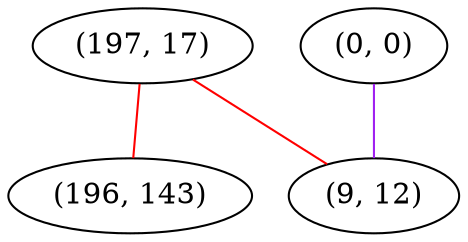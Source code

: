 graph "" {
"(197, 17)";
"(196, 143)";
"(0, 0)";
"(9, 12)";
"(197, 17)" -- "(196, 143)"  [color=red, key=0, weight=1];
"(197, 17)" -- "(9, 12)"  [color=red, key=0, weight=1];
"(0, 0)" -- "(9, 12)"  [color=purple, key=0, weight=4];
}
